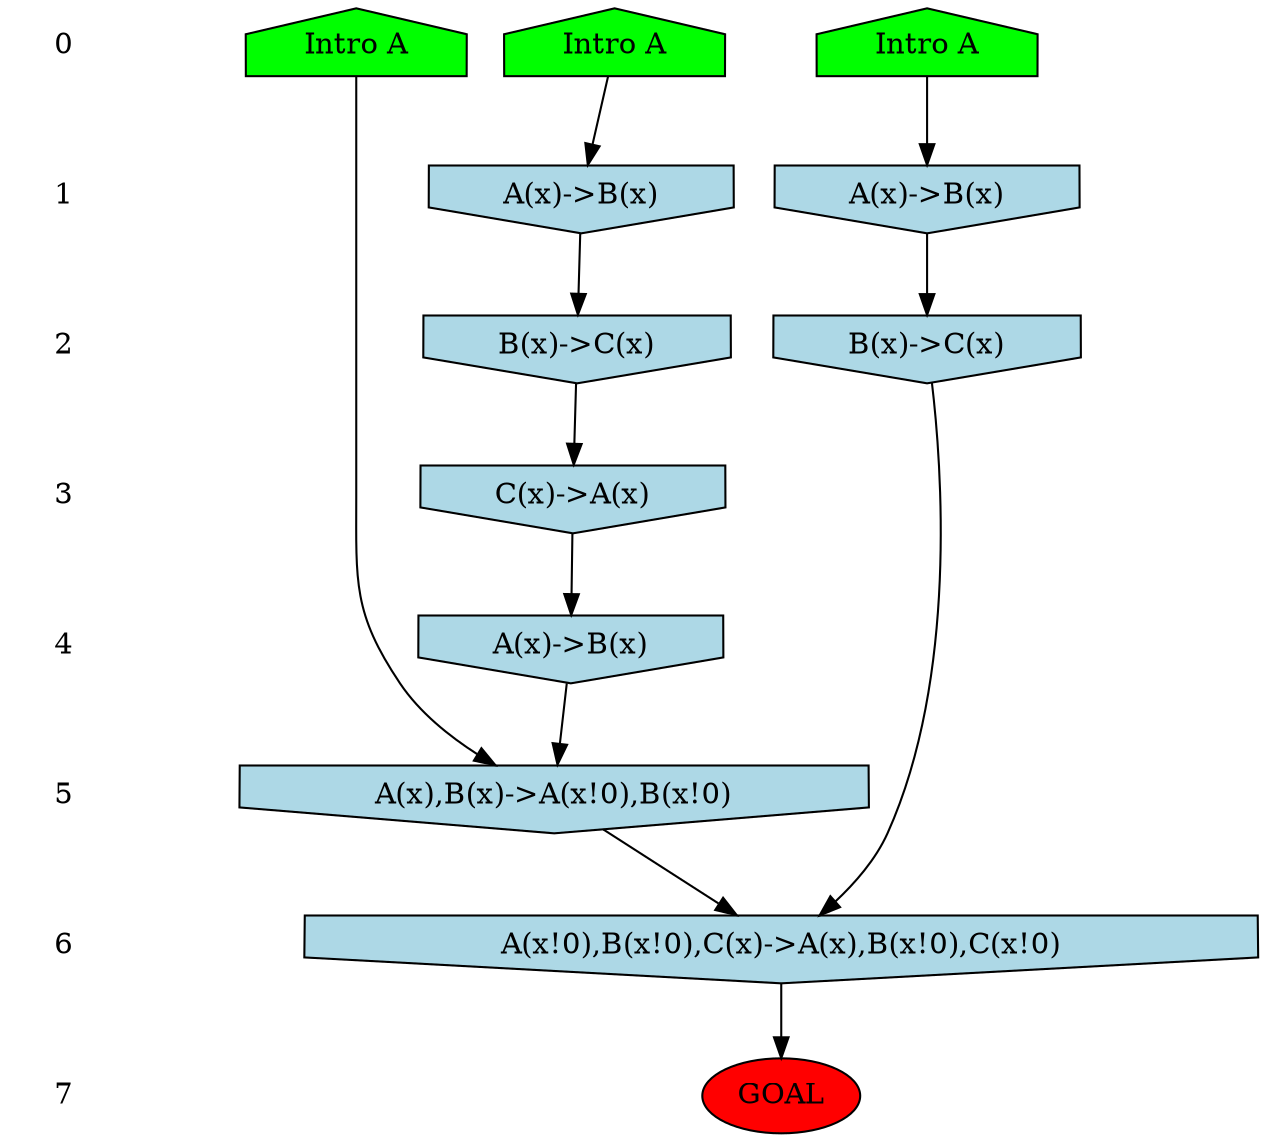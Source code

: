 /* Compression of 2 causal flows obtained in average at 5.267450E+00 t.u */
/* Compressed causal flows were: [5;9] */
digraph G{
 ranksep=.5 ; 
{ rank = same ; "0" [shape=plaintext] ; node_1 [label ="Intro A", shape=house, style=filled, fillcolor=green] ;
node_2 [label ="Intro A", shape=house, style=filled, fillcolor=green] ;
node_3 [label ="Intro A", shape=house, style=filled, fillcolor=green] ;
}
{ rank = same ; "1" [shape=plaintext] ; node_4 [label="A(x)->B(x)", shape=invhouse, style=filled, fillcolor = lightblue] ;
node_5 [label="A(x)->B(x)", shape=invhouse, style=filled, fillcolor = lightblue] ;
}
{ rank = same ; "2" [shape=plaintext] ; node_6 [label="B(x)->C(x)", shape=invhouse, style=filled, fillcolor = lightblue] ;
node_8 [label="B(x)->C(x)", shape=invhouse, style=filled, fillcolor = lightblue] ;
}
{ rank = same ; "3" [shape=plaintext] ; node_7 [label="C(x)->A(x)", shape=invhouse, style=filled, fillcolor = lightblue] ;
}
{ rank = same ; "4" [shape=plaintext] ; node_9 [label="A(x)->B(x)", shape=invhouse, style=filled, fillcolor = lightblue] ;
}
{ rank = same ; "5" [shape=plaintext] ; node_10 [label="A(x),B(x)->A(x!0),B(x!0)", shape=invhouse, style=filled, fillcolor = lightblue] ;
}
{ rank = same ; "6" [shape=plaintext] ; node_11 [label="A(x!0),B(x!0),C(x)->A(x),B(x!0),C(x!0)", shape=invhouse, style=filled, fillcolor = lightblue] ;
}
{ rank = same ; "7" [shape=plaintext] ; node_12 [label ="GOAL", style=filled, fillcolor=red] ;
}
"0" -> "1" [style="invis"]; 
"1" -> "2" [style="invis"]; 
"2" -> "3" [style="invis"]; 
"3" -> "4" [style="invis"]; 
"4" -> "5" [style="invis"]; 
"5" -> "6" [style="invis"]; 
"6" -> "7" [style="invis"]; 
node_3 -> node_4
node_2 -> node_5
node_4 -> node_6
node_6 -> node_7
node_5 -> node_8
node_7 -> node_9
node_1 -> node_10
node_9 -> node_10
node_8 -> node_11
node_10 -> node_11
node_11 -> node_12
}
/*
 Dot generation time: 0.000000
*/